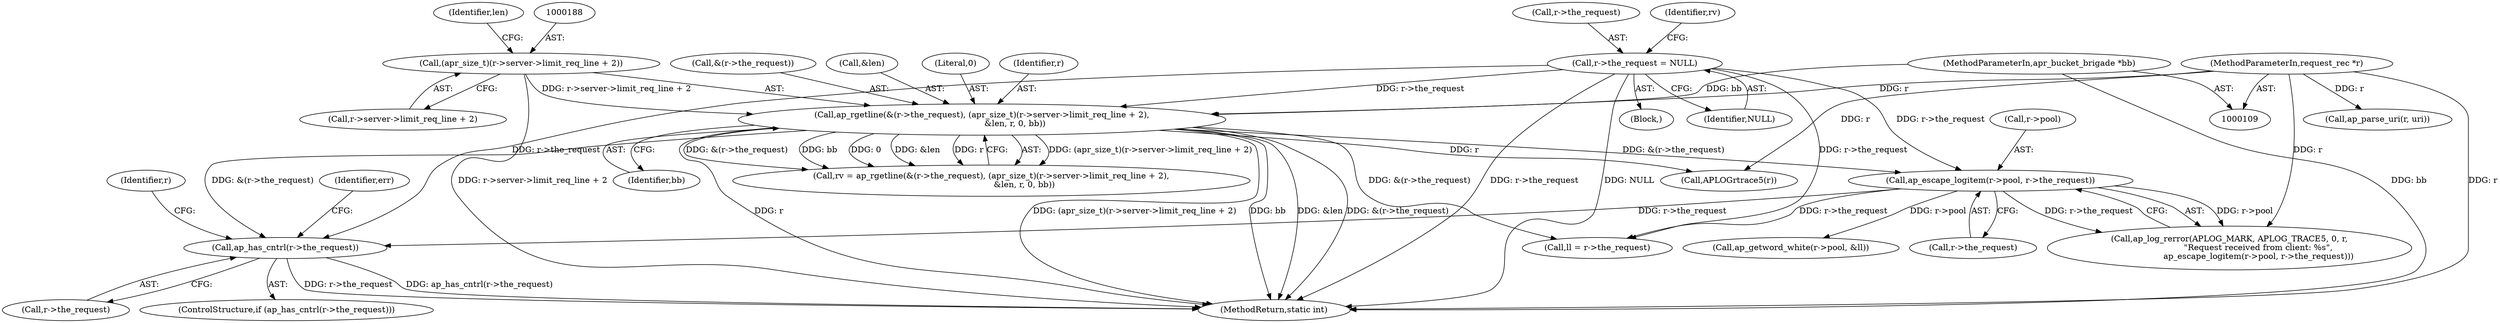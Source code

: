 digraph "0_httpd_6a974059190b8a0c7e499f4ab12fe108127099cb@pointer" {
"1000556" [label="(Call,ap_has_cntrl(r->the_request))"];
"1000182" [label="(Call,ap_rgetline(&(r->the_request), (apr_size_t)(r->server->limit_req_line + 2),\n                         &len, r, 0, bb))"];
"1000175" [label="(Call,r->the_request = NULL)"];
"1000187" [label="(Call,(apr_size_t)(r->server->limit_req_line + 2))"];
"1000110" [label="(MethodParameterIn,request_rec *r)"];
"1000111" [label="(MethodParameterIn,apr_bucket_brigade *bb)"];
"1000276" [label="(Call,ap_escape_logitem(r->pool, r->the_request))"];
"1000173" [label="(Block,)"];
"1000288" [label="(Call,ll = r->the_request)"];
"1000267" [label="(Call,APLOGrtrace5(r))"];
"1000280" [label="(Call,r->the_request)"];
"1000277" [label="(Call,r->pool)"];
"1000200" [label="(Identifier,bb)"];
"1000182" [label="(Call,ap_rgetline(&(r->the_request), (apr_size_t)(r->server->limit_req_line + 2),\n                         &len, r, 0, bb))"];
"1000557" [label="(Call,r->the_request)"];
"1000198" [label="(Identifier,r)"];
"1000567" [label="(Identifier,r)"];
"1000110" [label="(MethodParameterIn,request_rec *r)"];
"1000187" [label="(Call,(apr_size_t)(r->server->limit_req_line + 2))"];
"1000183" [label="(Call,&(r->the_request))"];
"1000197" [label="(Identifier,len)"];
"1000189" [label="(Call,r->server->limit_req_line + 2)"];
"1000555" [label="(ControlStructure,if (ap_has_cntrl(r->the_request)))"];
"1000176" [label="(Call,r->the_request)"];
"1000111" [label="(MethodParameterIn,apr_bucket_brigade *bb)"];
"1000175" [label="(Call,r->the_request = NULL)"];
"1000196" [label="(Call,&len)"];
"1000180" [label="(Call,rv = ap_rgetline(&(r->the_request), (apr_size_t)(r->server->limit_req_line + 2),\n                         &len, r, 0, bb))"];
"1000556" [label="(Call,ap_has_cntrl(r->the_request))"];
"1000297" [label="(Call,ap_getword_white(r->pool, &ll))"];
"1000635" [label="(MethodReturn,static int)"];
"1000562" [label="(Identifier,err)"];
"1000179" [label="(Identifier,NULL)"];
"1000181" [label="(Identifier,rv)"];
"1000270" [label="(Call,ap_log_rerror(APLOG_MARK, APLOG_TRACE5, 0, r,\n                      \"Request received from client: %s\",\n                      ap_escape_logitem(r->pool, r->the_request)))"];
"1000339" [label="(Call,ap_parse_uri(r, uri))"];
"1000199" [label="(Literal,0)"];
"1000276" [label="(Call,ap_escape_logitem(r->pool, r->the_request))"];
"1000556" -> "1000555"  [label="AST: "];
"1000556" -> "1000557"  [label="CFG: "];
"1000557" -> "1000556"  [label="AST: "];
"1000562" -> "1000556"  [label="CFG: "];
"1000567" -> "1000556"  [label="CFG: "];
"1000556" -> "1000635"  [label="DDG: r->the_request"];
"1000556" -> "1000635"  [label="DDG: ap_has_cntrl(r->the_request)"];
"1000182" -> "1000556"  [label="DDG: &(r->the_request)"];
"1000276" -> "1000556"  [label="DDG: r->the_request"];
"1000175" -> "1000556"  [label="DDG: r->the_request"];
"1000182" -> "1000180"  [label="AST: "];
"1000182" -> "1000200"  [label="CFG: "];
"1000183" -> "1000182"  [label="AST: "];
"1000187" -> "1000182"  [label="AST: "];
"1000196" -> "1000182"  [label="AST: "];
"1000198" -> "1000182"  [label="AST: "];
"1000199" -> "1000182"  [label="AST: "];
"1000200" -> "1000182"  [label="AST: "];
"1000180" -> "1000182"  [label="CFG: "];
"1000182" -> "1000635"  [label="DDG: (apr_size_t)(r->server->limit_req_line + 2)"];
"1000182" -> "1000635"  [label="DDG: bb"];
"1000182" -> "1000635"  [label="DDG: &len"];
"1000182" -> "1000635"  [label="DDG: &(r->the_request)"];
"1000182" -> "1000635"  [label="DDG: r"];
"1000182" -> "1000180"  [label="DDG: (apr_size_t)(r->server->limit_req_line + 2)"];
"1000182" -> "1000180"  [label="DDG: &(r->the_request)"];
"1000182" -> "1000180"  [label="DDG: bb"];
"1000182" -> "1000180"  [label="DDG: 0"];
"1000182" -> "1000180"  [label="DDG: &len"];
"1000182" -> "1000180"  [label="DDG: r"];
"1000175" -> "1000182"  [label="DDG: r->the_request"];
"1000187" -> "1000182"  [label="DDG: r->server->limit_req_line + 2"];
"1000110" -> "1000182"  [label="DDG: r"];
"1000111" -> "1000182"  [label="DDG: bb"];
"1000182" -> "1000267"  [label="DDG: r"];
"1000182" -> "1000276"  [label="DDG: &(r->the_request)"];
"1000182" -> "1000288"  [label="DDG: &(r->the_request)"];
"1000175" -> "1000173"  [label="AST: "];
"1000175" -> "1000179"  [label="CFG: "];
"1000176" -> "1000175"  [label="AST: "];
"1000179" -> "1000175"  [label="AST: "];
"1000181" -> "1000175"  [label="CFG: "];
"1000175" -> "1000635"  [label="DDG: NULL"];
"1000175" -> "1000635"  [label="DDG: r->the_request"];
"1000175" -> "1000276"  [label="DDG: r->the_request"];
"1000175" -> "1000288"  [label="DDG: r->the_request"];
"1000187" -> "1000189"  [label="CFG: "];
"1000188" -> "1000187"  [label="AST: "];
"1000189" -> "1000187"  [label="AST: "];
"1000197" -> "1000187"  [label="CFG: "];
"1000187" -> "1000635"  [label="DDG: r->server->limit_req_line + 2"];
"1000110" -> "1000109"  [label="AST: "];
"1000110" -> "1000635"  [label="DDG: r"];
"1000110" -> "1000267"  [label="DDG: r"];
"1000110" -> "1000270"  [label="DDG: r"];
"1000110" -> "1000339"  [label="DDG: r"];
"1000111" -> "1000109"  [label="AST: "];
"1000111" -> "1000635"  [label="DDG: bb"];
"1000276" -> "1000270"  [label="AST: "];
"1000276" -> "1000280"  [label="CFG: "];
"1000277" -> "1000276"  [label="AST: "];
"1000280" -> "1000276"  [label="AST: "];
"1000270" -> "1000276"  [label="CFG: "];
"1000276" -> "1000270"  [label="DDG: r->pool"];
"1000276" -> "1000270"  [label="DDG: r->the_request"];
"1000276" -> "1000288"  [label="DDG: r->the_request"];
"1000276" -> "1000297"  [label="DDG: r->pool"];
}
